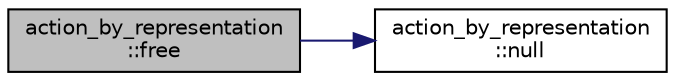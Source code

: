 digraph "action_by_representation::free"
{
  edge [fontname="Helvetica",fontsize="10",labelfontname="Helvetica",labelfontsize="10"];
  node [fontname="Helvetica",fontsize="10",shape=record];
  rankdir="LR";
  Node457 [label="action_by_representation\l::free",height=0.2,width=0.4,color="black", fillcolor="grey75", style="filled", fontcolor="black"];
  Node457 -> Node458 [color="midnightblue",fontsize="10",style="solid",fontname="Helvetica"];
  Node458 [label="action_by_representation\l::null",height=0.2,width=0.4,color="black", fillcolor="white", style="filled",URL="$d1/d9d/classaction__by__representation.html#ad4b51df491a8c55bb7262089dd72a543"];
}
